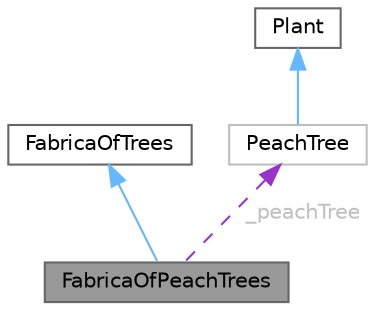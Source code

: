 digraph "FabricaOfPeachTrees"
{
 // LATEX_PDF_SIZE
  bgcolor="transparent";
  edge [fontname=Helvetica,fontsize=10,labelfontname=Helvetica,labelfontsize=10];
  node [fontname=Helvetica,fontsize=10,shape=box,height=0.2,width=0.4];
  Node1 [id="Node000001",label="FabricaOfPeachTrees",height=0.2,width=0.4,color="gray40", fillcolor="grey60", style="filled", fontcolor="black",tooltip=" "];
  Node2 -> Node1 [id="edge1_Node000001_Node000002",dir="back",color="steelblue1",style="solid",tooltip=" "];
  Node2 [id="Node000002",label="FabricaOfTrees",height=0.2,width=0.4,color="gray40", fillcolor="white", style="filled",URL="$class_fabrica_of_trees.html",tooltip="файл содержит абстрактный класс FabricaOfTrees и три класса наследника классы FabricaOfTrees и его на..."];
  Node3 -> Node1 [id="edge2_Node000001_Node000003",dir="back",color="darkorchid3",style="dashed",tooltip=" ",label=" _peachTree",fontcolor="grey" ];
  Node3 [id="Node000003",label="PeachTree",height=0.2,width=0.4,color="grey75", fillcolor="white", style="filled",URL="$class_peach_tree.html",tooltip=" "];
  Node4 -> Node3 [id="edge3_Node000003_Node000004",dir="back",color="steelblue1",style="solid",tooltip=" "];
  Node4 [id="Node000004",label="Plant",height=0.2,width=0.4,color="gray40", fillcolor="white", style="filled",URL="$class_plant.html",tooltip="файл с классом Plant и его наследниками AppleTree, PeachTree, SpruceTree."];
}
